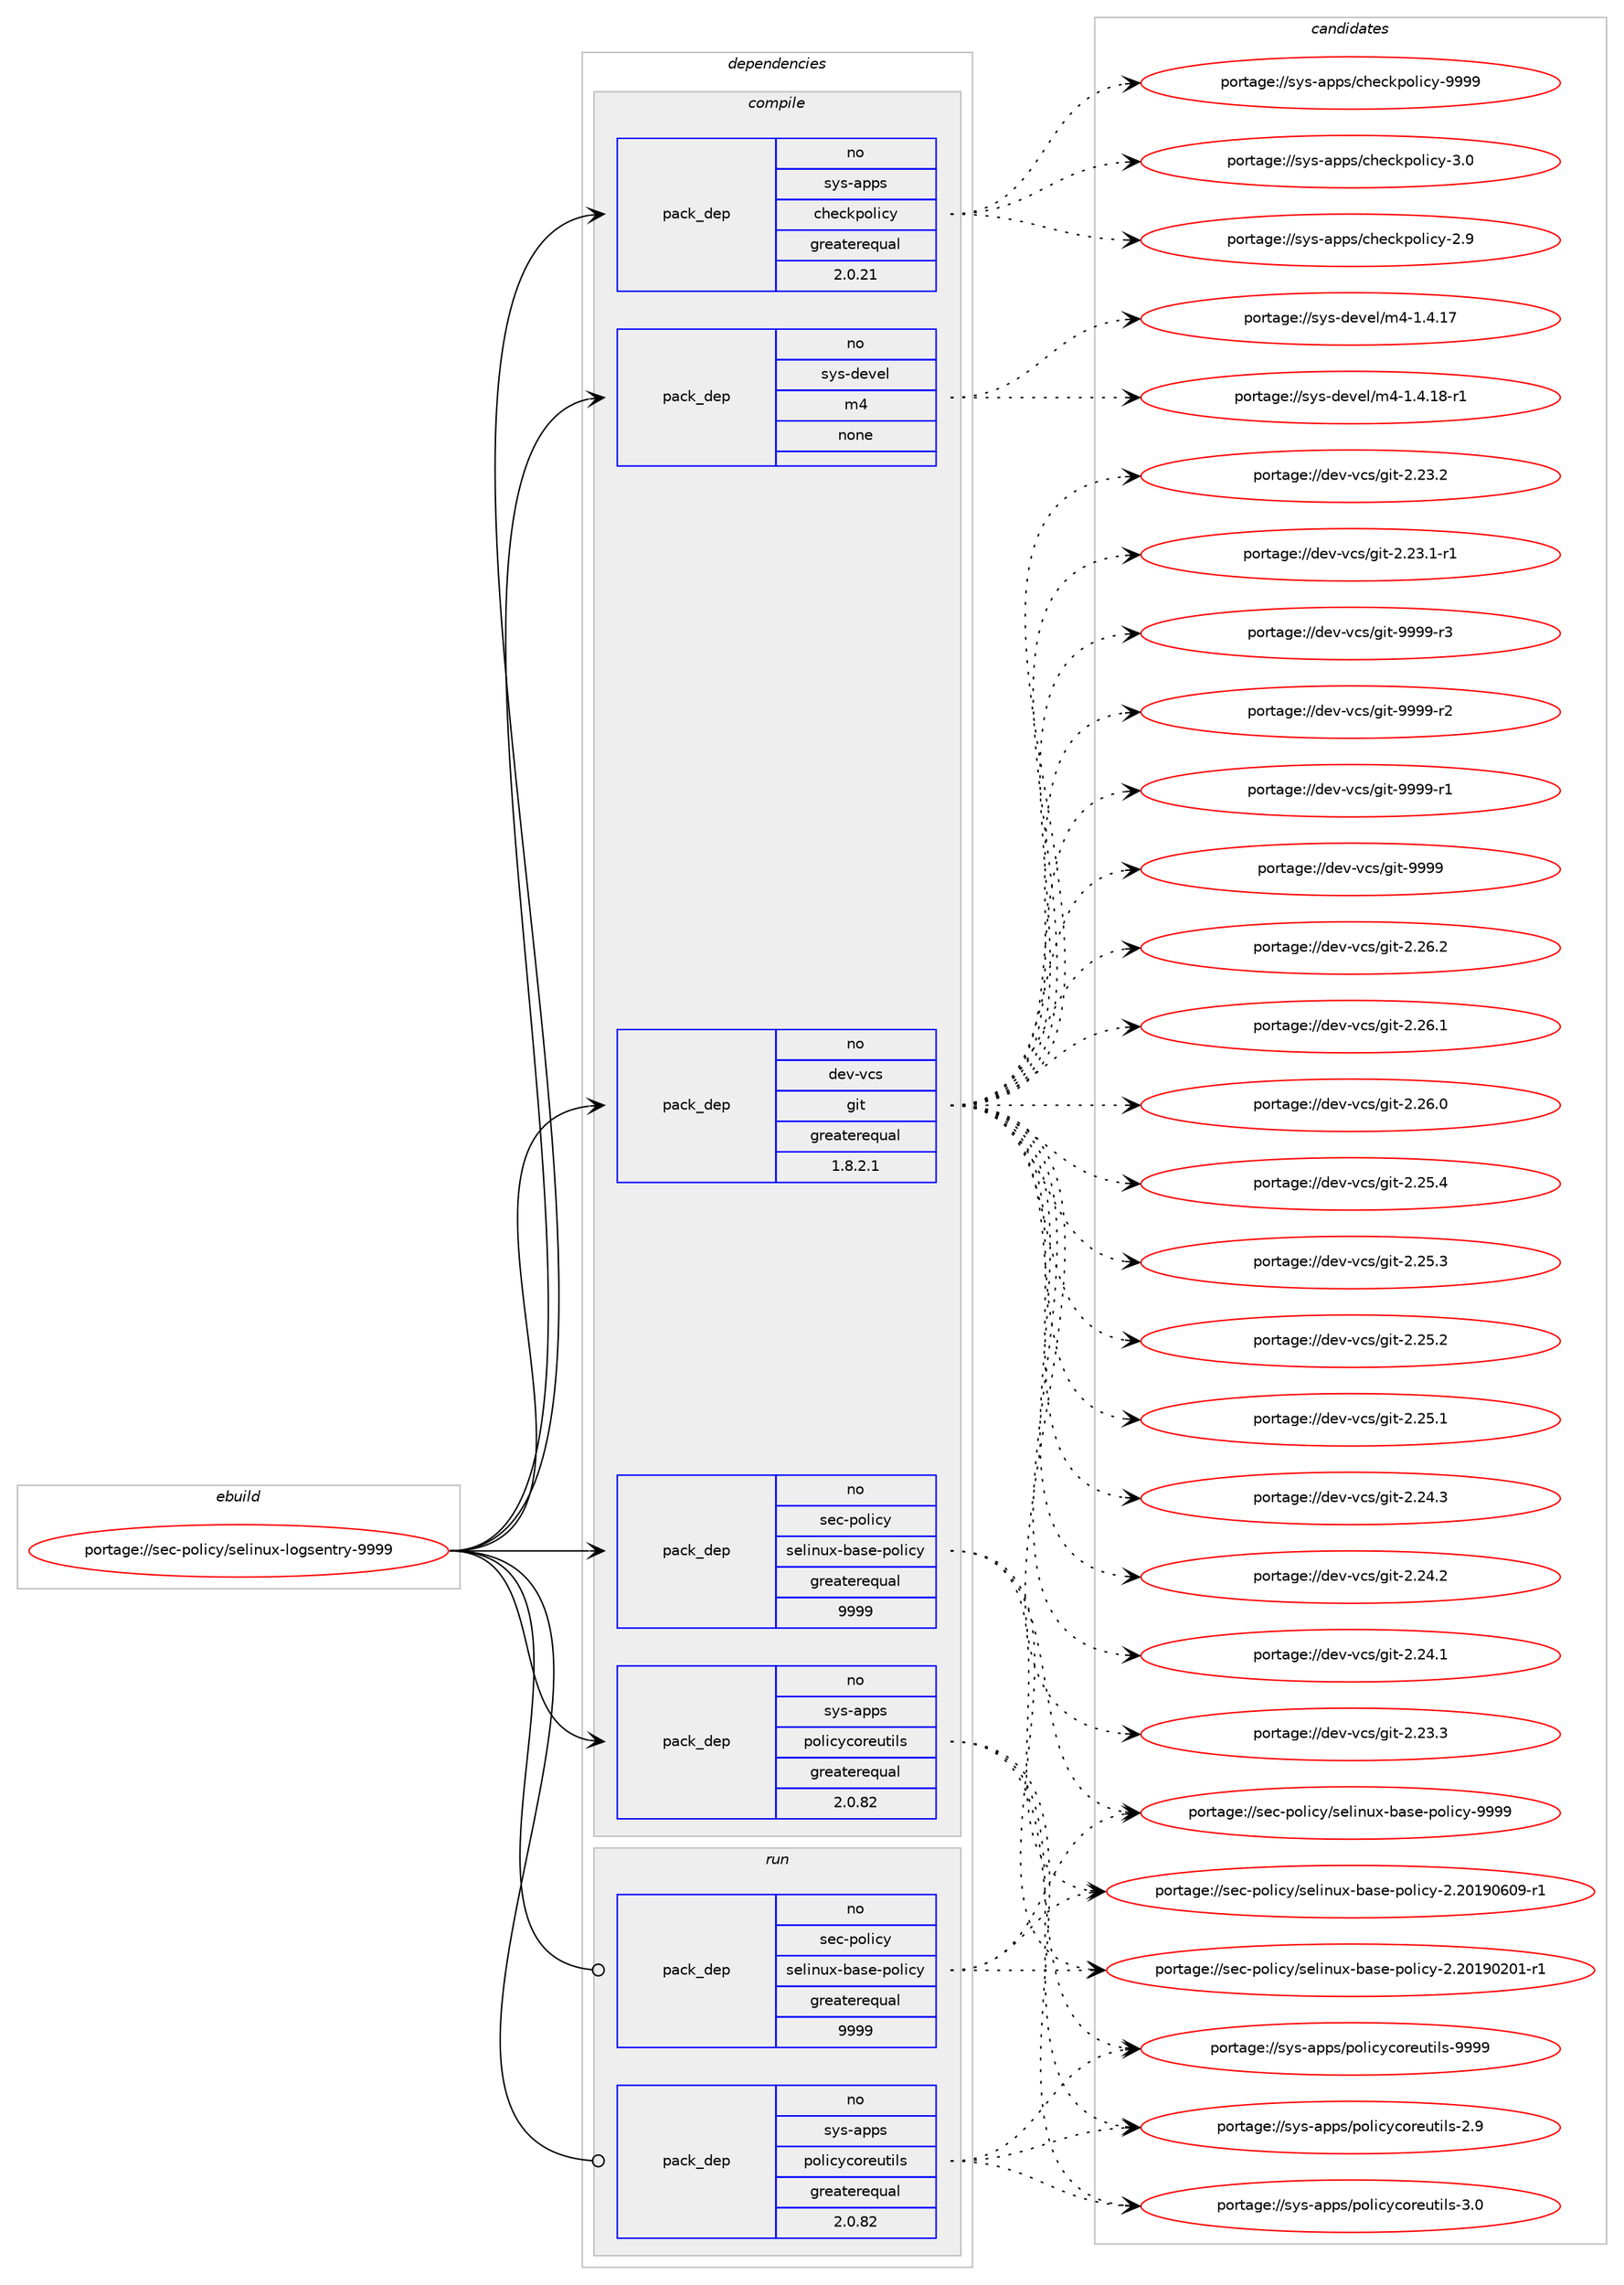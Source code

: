digraph prolog {

# *************
# Graph options
# *************

newrank=true;
concentrate=true;
compound=true;
graph [rankdir=LR,fontname=Helvetica,fontsize=10,ranksep=1.5];#, ranksep=2.5, nodesep=0.2];
edge  [arrowhead=vee];
node  [fontname=Helvetica,fontsize=10];

# **********
# The ebuild
# **********

subgraph cluster_leftcol {
color=gray;
rank=same;
label=<<i>ebuild</i>>;
id [label="portage://sec-policy/selinux-logsentry-9999", color=red, width=4, href="../sec-policy/selinux-logsentry-9999.svg"];
}

# ****************
# The dependencies
# ****************

subgraph cluster_midcol {
color=gray;
label=<<i>dependencies</i>>;
subgraph cluster_compile {
fillcolor="#eeeeee";
style=filled;
label=<<i>compile</i>>;
subgraph pack4073 {
dependency4639 [label=<<TABLE BORDER="0" CELLBORDER="1" CELLSPACING="0" CELLPADDING="4" WIDTH="220"><TR><TD ROWSPAN="6" CELLPADDING="30">pack_dep</TD></TR><TR><TD WIDTH="110">no</TD></TR><TR><TD>dev-vcs</TD></TR><TR><TD>git</TD></TR><TR><TD>greaterequal</TD></TR><TR><TD>1.8.2.1</TD></TR></TABLE>>, shape=none, color=blue];
}
id:e -> dependency4639:w [weight=20,style="solid",arrowhead="vee"];
subgraph pack4074 {
dependency4640 [label=<<TABLE BORDER="0" CELLBORDER="1" CELLSPACING="0" CELLPADDING="4" WIDTH="220"><TR><TD ROWSPAN="6" CELLPADDING="30">pack_dep</TD></TR><TR><TD WIDTH="110">no</TD></TR><TR><TD>sec-policy</TD></TR><TR><TD>selinux-base-policy</TD></TR><TR><TD>greaterequal</TD></TR><TR><TD>9999</TD></TR></TABLE>>, shape=none, color=blue];
}
id:e -> dependency4640:w [weight=20,style="solid",arrowhead="vee"];
subgraph pack4075 {
dependency4641 [label=<<TABLE BORDER="0" CELLBORDER="1" CELLSPACING="0" CELLPADDING="4" WIDTH="220"><TR><TD ROWSPAN="6" CELLPADDING="30">pack_dep</TD></TR><TR><TD WIDTH="110">no</TD></TR><TR><TD>sys-apps</TD></TR><TR><TD>checkpolicy</TD></TR><TR><TD>greaterequal</TD></TR><TR><TD>2.0.21</TD></TR></TABLE>>, shape=none, color=blue];
}
id:e -> dependency4641:w [weight=20,style="solid",arrowhead="vee"];
subgraph pack4076 {
dependency4642 [label=<<TABLE BORDER="0" CELLBORDER="1" CELLSPACING="0" CELLPADDING="4" WIDTH="220"><TR><TD ROWSPAN="6" CELLPADDING="30">pack_dep</TD></TR><TR><TD WIDTH="110">no</TD></TR><TR><TD>sys-apps</TD></TR><TR><TD>policycoreutils</TD></TR><TR><TD>greaterequal</TD></TR><TR><TD>2.0.82</TD></TR></TABLE>>, shape=none, color=blue];
}
id:e -> dependency4642:w [weight=20,style="solid",arrowhead="vee"];
subgraph pack4077 {
dependency4643 [label=<<TABLE BORDER="0" CELLBORDER="1" CELLSPACING="0" CELLPADDING="4" WIDTH="220"><TR><TD ROWSPAN="6" CELLPADDING="30">pack_dep</TD></TR><TR><TD WIDTH="110">no</TD></TR><TR><TD>sys-devel</TD></TR><TR><TD>m4</TD></TR><TR><TD>none</TD></TR><TR><TD></TD></TR></TABLE>>, shape=none, color=blue];
}
id:e -> dependency4643:w [weight=20,style="solid",arrowhead="vee"];
}
subgraph cluster_compileandrun {
fillcolor="#eeeeee";
style=filled;
label=<<i>compile and run</i>>;
}
subgraph cluster_run {
fillcolor="#eeeeee";
style=filled;
label=<<i>run</i>>;
subgraph pack4078 {
dependency4644 [label=<<TABLE BORDER="0" CELLBORDER="1" CELLSPACING="0" CELLPADDING="4" WIDTH="220"><TR><TD ROWSPAN="6" CELLPADDING="30">pack_dep</TD></TR><TR><TD WIDTH="110">no</TD></TR><TR><TD>sec-policy</TD></TR><TR><TD>selinux-base-policy</TD></TR><TR><TD>greaterequal</TD></TR><TR><TD>9999</TD></TR></TABLE>>, shape=none, color=blue];
}
id:e -> dependency4644:w [weight=20,style="solid",arrowhead="odot"];
subgraph pack4079 {
dependency4645 [label=<<TABLE BORDER="0" CELLBORDER="1" CELLSPACING="0" CELLPADDING="4" WIDTH="220"><TR><TD ROWSPAN="6" CELLPADDING="30">pack_dep</TD></TR><TR><TD WIDTH="110">no</TD></TR><TR><TD>sys-apps</TD></TR><TR><TD>policycoreutils</TD></TR><TR><TD>greaterequal</TD></TR><TR><TD>2.0.82</TD></TR></TABLE>>, shape=none, color=blue];
}
id:e -> dependency4645:w [weight=20,style="solid",arrowhead="odot"];
}
}

# **************
# The candidates
# **************

subgraph cluster_choices {
rank=same;
color=gray;
label=<<i>candidates</i>>;

subgraph choice4073 {
color=black;
nodesep=1;
choice10010111845118991154710310511645575757574511451 [label="portage://dev-vcs/git-9999-r3", color=red, width=4,href="../dev-vcs/git-9999-r3.svg"];
choice10010111845118991154710310511645575757574511450 [label="portage://dev-vcs/git-9999-r2", color=red, width=4,href="../dev-vcs/git-9999-r2.svg"];
choice10010111845118991154710310511645575757574511449 [label="portage://dev-vcs/git-9999-r1", color=red, width=4,href="../dev-vcs/git-9999-r1.svg"];
choice1001011184511899115471031051164557575757 [label="portage://dev-vcs/git-9999", color=red, width=4,href="../dev-vcs/git-9999.svg"];
choice10010111845118991154710310511645504650544650 [label="portage://dev-vcs/git-2.26.2", color=red, width=4,href="../dev-vcs/git-2.26.2.svg"];
choice10010111845118991154710310511645504650544649 [label="portage://dev-vcs/git-2.26.1", color=red, width=4,href="../dev-vcs/git-2.26.1.svg"];
choice10010111845118991154710310511645504650544648 [label="portage://dev-vcs/git-2.26.0", color=red, width=4,href="../dev-vcs/git-2.26.0.svg"];
choice10010111845118991154710310511645504650534652 [label="portage://dev-vcs/git-2.25.4", color=red, width=4,href="../dev-vcs/git-2.25.4.svg"];
choice10010111845118991154710310511645504650534651 [label="portage://dev-vcs/git-2.25.3", color=red, width=4,href="../dev-vcs/git-2.25.3.svg"];
choice10010111845118991154710310511645504650534650 [label="portage://dev-vcs/git-2.25.2", color=red, width=4,href="../dev-vcs/git-2.25.2.svg"];
choice10010111845118991154710310511645504650534649 [label="portage://dev-vcs/git-2.25.1", color=red, width=4,href="../dev-vcs/git-2.25.1.svg"];
choice10010111845118991154710310511645504650524651 [label="portage://dev-vcs/git-2.24.3", color=red, width=4,href="../dev-vcs/git-2.24.3.svg"];
choice10010111845118991154710310511645504650524650 [label="portage://dev-vcs/git-2.24.2", color=red, width=4,href="../dev-vcs/git-2.24.2.svg"];
choice10010111845118991154710310511645504650524649 [label="portage://dev-vcs/git-2.24.1", color=red, width=4,href="../dev-vcs/git-2.24.1.svg"];
choice10010111845118991154710310511645504650514651 [label="portage://dev-vcs/git-2.23.3", color=red, width=4,href="../dev-vcs/git-2.23.3.svg"];
choice10010111845118991154710310511645504650514650 [label="portage://dev-vcs/git-2.23.2", color=red, width=4,href="../dev-vcs/git-2.23.2.svg"];
choice100101118451189911547103105116455046505146494511449 [label="portage://dev-vcs/git-2.23.1-r1", color=red, width=4,href="../dev-vcs/git-2.23.1-r1.svg"];
dependency4639:e -> choice10010111845118991154710310511645575757574511451:w [style=dotted,weight="100"];
dependency4639:e -> choice10010111845118991154710310511645575757574511450:w [style=dotted,weight="100"];
dependency4639:e -> choice10010111845118991154710310511645575757574511449:w [style=dotted,weight="100"];
dependency4639:e -> choice1001011184511899115471031051164557575757:w [style=dotted,weight="100"];
dependency4639:e -> choice10010111845118991154710310511645504650544650:w [style=dotted,weight="100"];
dependency4639:e -> choice10010111845118991154710310511645504650544649:w [style=dotted,weight="100"];
dependency4639:e -> choice10010111845118991154710310511645504650544648:w [style=dotted,weight="100"];
dependency4639:e -> choice10010111845118991154710310511645504650534652:w [style=dotted,weight="100"];
dependency4639:e -> choice10010111845118991154710310511645504650534651:w [style=dotted,weight="100"];
dependency4639:e -> choice10010111845118991154710310511645504650534650:w [style=dotted,weight="100"];
dependency4639:e -> choice10010111845118991154710310511645504650534649:w [style=dotted,weight="100"];
dependency4639:e -> choice10010111845118991154710310511645504650524651:w [style=dotted,weight="100"];
dependency4639:e -> choice10010111845118991154710310511645504650524650:w [style=dotted,weight="100"];
dependency4639:e -> choice10010111845118991154710310511645504650524649:w [style=dotted,weight="100"];
dependency4639:e -> choice10010111845118991154710310511645504650514651:w [style=dotted,weight="100"];
dependency4639:e -> choice10010111845118991154710310511645504650514650:w [style=dotted,weight="100"];
dependency4639:e -> choice100101118451189911547103105116455046505146494511449:w [style=dotted,weight="100"];
}
subgraph choice4074 {
color=black;
nodesep=1;
choice1151019945112111108105991214711510110810511011712045989711510145112111108105991214557575757 [label="portage://sec-policy/selinux-base-policy-9999", color=red, width=4,href="../sec-policy/selinux-base-policy-9999.svg"];
choice11510199451121111081059912147115101108105110117120459897115101451121111081059912145504650484957485448574511449 [label="portage://sec-policy/selinux-base-policy-2.20190609-r1", color=red, width=4,href="../sec-policy/selinux-base-policy-2.20190609-r1.svg"];
choice11510199451121111081059912147115101108105110117120459897115101451121111081059912145504650484957485048494511449 [label="portage://sec-policy/selinux-base-policy-2.20190201-r1", color=red, width=4,href="../sec-policy/selinux-base-policy-2.20190201-r1.svg"];
dependency4640:e -> choice1151019945112111108105991214711510110810511011712045989711510145112111108105991214557575757:w [style=dotted,weight="100"];
dependency4640:e -> choice11510199451121111081059912147115101108105110117120459897115101451121111081059912145504650484957485448574511449:w [style=dotted,weight="100"];
dependency4640:e -> choice11510199451121111081059912147115101108105110117120459897115101451121111081059912145504650484957485048494511449:w [style=dotted,weight="100"];
}
subgraph choice4075 {
color=black;
nodesep=1;
choice1151211154597112112115479910410199107112111108105991214557575757 [label="portage://sys-apps/checkpolicy-9999", color=red, width=4,href="../sys-apps/checkpolicy-9999.svg"];
choice11512111545971121121154799104101991071121111081059912145514648 [label="portage://sys-apps/checkpolicy-3.0", color=red, width=4,href="../sys-apps/checkpolicy-3.0.svg"];
choice11512111545971121121154799104101991071121111081059912145504657 [label="portage://sys-apps/checkpolicy-2.9", color=red, width=4,href="../sys-apps/checkpolicy-2.9.svg"];
dependency4641:e -> choice1151211154597112112115479910410199107112111108105991214557575757:w [style=dotted,weight="100"];
dependency4641:e -> choice11512111545971121121154799104101991071121111081059912145514648:w [style=dotted,weight="100"];
dependency4641:e -> choice11512111545971121121154799104101991071121111081059912145504657:w [style=dotted,weight="100"];
}
subgraph choice4076 {
color=black;
nodesep=1;
choice11512111545971121121154711211110810599121991111141011171161051081154557575757 [label="portage://sys-apps/policycoreutils-9999", color=red, width=4,href="../sys-apps/policycoreutils-9999.svg"];
choice115121115459711211211547112111108105991219911111410111711610510811545514648 [label="portage://sys-apps/policycoreutils-3.0", color=red, width=4,href="../sys-apps/policycoreutils-3.0.svg"];
choice115121115459711211211547112111108105991219911111410111711610510811545504657 [label="portage://sys-apps/policycoreutils-2.9", color=red, width=4,href="../sys-apps/policycoreutils-2.9.svg"];
dependency4642:e -> choice11512111545971121121154711211110810599121991111141011171161051081154557575757:w [style=dotted,weight="100"];
dependency4642:e -> choice115121115459711211211547112111108105991219911111410111711610510811545514648:w [style=dotted,weight="100"];
dependency4642:e -> choice115121115459711211211547112111108105991219911111410111711610510811545504657:w [style=dotted,weight="100"];
}
subgraph choice4077 {
color=black;
nodesep=1;
choice115121115451001011181011084710952454946524649564511449 [label="portage://sys-devel/m4-1.4.18-r1", color=red, width=4,href="../sys-devel/m4-1.4.18-r1.svg"];
choice11512111545100101118101108471095245494652464955 [label="portage://sys-devel/m4-1.4.17", color=red, width=4,href="../sys-devel/m4-1.4.17.svg"];
dependency4643:e -> choice115121115451001011181011084710952454946524649564511449:w [style=dotted,weight="100"];
dependency4643:e -> choice11512111545100101118101108471095245494652464955:w [style=dotted,weight="100"];
}
subgraph choice4078 {
color=black;
nodesep=1;
choice1151019945112111108105991214711510110810511011712045989711510145112111108105991214557575757 [label="portage://sec-policy/selinux-base-policy-9999", color=red, width=4,href="../sec-policy/selinux-base-policy-9999.svg"];
choice11510199451121111081059912147115101108105110117120459897115101451121111081059912145504650484957485448574511449 [label="portage://sec-policy/selinux-base-policy-2.20190609-r1", color=red, width=4,href="../sec-policy/selinux-base-policy-2.20190609-r1.svg"];
choice11510199451121111081059912147115101108105110117120459897115101451121111081059912145504650484957485048494511449 [label="portage://sec-policy/selinux-base-policy-2.20190201-r1", color=red, width=4,href="../sec-policy/selinux-base-policy-2.20190201-r1.svg"];
dependency4644:e -> choice1151019945112111108105991214711510110810511011712045989711510145112111108105991214557575757:w [style=dotted,weight="100"];
dependency4644:e -> choice11510199451121111081059912147115101108105110117120459897115101451121111081059912145504650484957485448574511449:w [style=dotted,weight="100"];
dependency4644:e -> choice11510199451121111081059912147115101108105110117120459897115101451121111081059912145504650484957485048494511449:w [style=dotted,weight="100"];
}
subgraph choice4079 {
color=black;
nodesep=1;
choice11512111545971121121154711211110810599121991111141011171161051081154557575757 [label="portage://sys-apps/policycoreutils-9999", color=red, width=4,href="../sys-apps/policycoreutils-9999.svg"];
choice115121115459711211211547112111108105991219911111410111711610510811545514648 [label="portage://sys-apps/policycoreutils-3.0", color=red, width=4,href="../sys-apps/policycoreutils-3.0.svg"];
choice115121115459711211211547112111108105991219911111410111711610510811545504657 [label="portage://sys-apps/policycoreutils-2.9", color=red, width=4,href="../sys-apps/policycoreutils-2.9.svg"];
dependency4645:e -> choice11512111545971121121154711211110810599121991111141011171161051081154557575757:w [style=dotted,weight="100"];
dependency4645:e -> choice115121115459711211211547112111108105991219911111410111711610510811545514648:w [style=dotted,weight="100"];
dependency4645:e -> choice115121115459711211211547112111108105991219911111410111711610510811545504657:w [style=dotted,weight="100"];
}
}

}
